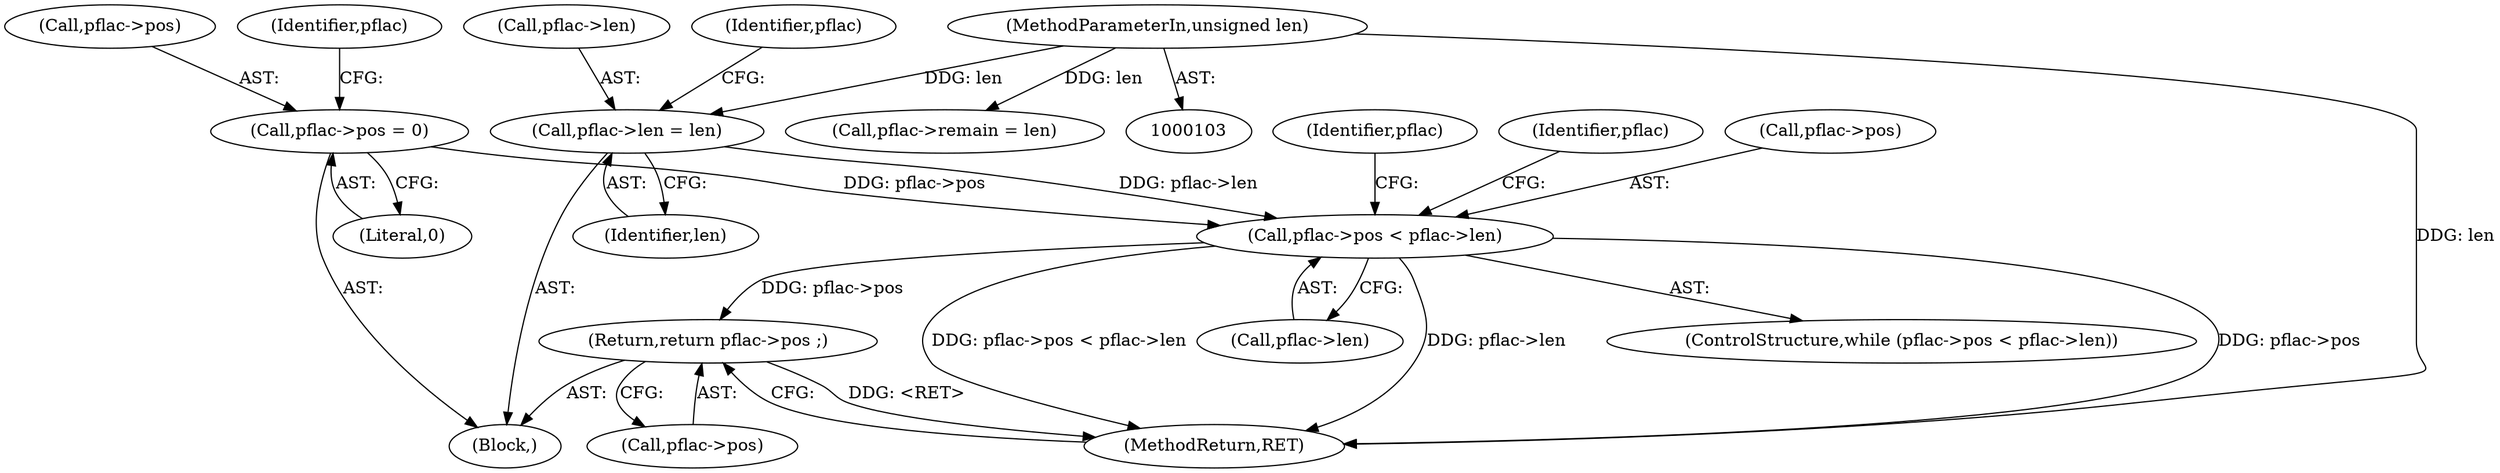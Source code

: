 digraph "0_libsndfile_60b234301adf258786d8b90be5c1d437fc8799e0_0@pointer" {
"1000151" [label="(Call,pflac->pos < pflac->len)"];
"1000115" [label="(Call,pflac->pos = 0)"];
"1000120" [label="(Call,pflac->len = len)"];
"1000105" [label="(MethodParameterIn,unsigned len)"];
"1000180" [label="(Return,return pflac->pos ;)"];
"1000177" [label="(Identifier,pflac)"];
"1000121" [label="(Call,pflac->len)"];
"1000181" [label="(Call,pflac->pos)"];
"1000124" [label="(Identifier,len)"];
"1000125" [label="(Call,pflac->remain = len)"];
"1000122" [label="(Identifier,pflac)"];
"1000155" [label="(Call,pflac->len)"];
"1000150" [label="(ControlStructure,while (pflac->pos < pflac->len))"];
"1000151" [label="(Call,pflac->pos < pflac->len)"];
"1000127" [label="(Identifier,pflac)"];
"1000163" [label="(Identifier,pflac)"];
"1000105" [label="(MethodParameterIn,unsigned len)"];
"1000115" [label="(Call,pflac->pos = 0)"];
"1000184" [label="(MethodReturn,RET)"];
"1000106" [label="(Block,)"];
"1000119" [label="(Literal,0)"];
"1000120" [label="(Call,pflac->len = len)"];
"1000116" [label="(Call,pflac->pos)"];
"1000180" [label="(Return,return pflac->pos ;)"];
"1000152" [label="(Call,pflac->pos)"];
"1000151" -> "1000150"  [label="AST: "];
"1000151" -> "1000155"  [label="CFG: "];
"1000152" -> "1000151"  [label="AST: "];
"1000155" -> "1000151"  [label="AST: "];
"1000163" -> "1000151"  [label="CFG: "];
"1000177" -> "1000151"  [label="CFG: "];
"1000151" -> "1000184"  [label="DDG: pflac->pos < pflac->len"];
"1000151" -> "1000184"  [label="DDG: pflac->pos"];
"1000151" -> "1000184"  [label="DDG: pflac->len"];
"1000115" -> "1000151"  [label="DDG: pflac->pos"];
"1000120" -> "1000151"  [label="DDG: pflac->len"];
"1000151" -> "1000180"  [label="DDG: pflac->pos"];
"1000115" -> "1000106"  [label="AST: "];
"1000115" -> "1000119"  [label="CFG: "];
"1000116" -> "1000115"  [label="AST: "];
"1000119" -> "1000115"  [label="AST: "];
"1000122" -> "1000115"  [label="CFG: "];
"1000120" -> "1000106"  [label="AST: "];
"1000120" -> "1000124"  [label="CFG: "];
"1000121" -> "1000120"  [label="AST: "];
"1000124" -> "1000120"  [label="AST: "];
"1000127" -> "1000120"  [label="CFG: "];
"1000105" -> "1000120"  [label="DDG: len"];
"1000105" -> "1000103"  [label="AST: "];
"1000105" -> "1000184"  [label="DDG: len"];
"1000105" -> "1000125"  [label="DDG: len"];
"1000180" -> "1000106"  [label="AST: "];
"1000180" -> "1000181"  [label="CFG: "];
"1000181" -> "1000180"  [label="AST: "];
"1000184" -> "1000180"  [label="CFG: "];
"1000180" -> "1000184"  [label="DDG: <RET>"];
}
